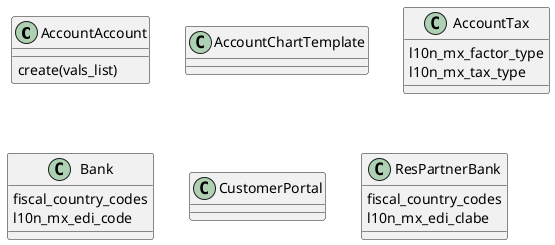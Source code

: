 @startuml classes_l10n_mx
set namespaceSeparator none
class "AccountAccount" as odoo_src.odoo.addons.l10n_mx.models.account_account.AccountAccount {
  create(vals_list)
}
class "AccountChartTemplate" as odoo_src.odoo.addons.l10n_mx.models.template_mx.AccountChartTemplate {
}
class "AccountTax" as odoo_src.odoo.addons.l10n_mx.models.account_tax.AccountTax {
  l10n_mx_factor_type
  l10n_mx_tax_type
}
class "Bank" as odoo_src.odoo.addons.l10n_mx.models.res_bank.Bank {
  fiscal_country_codes
  l10n_mx_edi_code
}
class "CustomerPortal" as odoo_src.odoo.addons.l10n_mx.controllers.portal.CustomerPortal {
}
class "ResPartnerBank" as odoo_src.odoo.addons.l10n_mx.models.res_bank.ResPartnerBank {
  fiscal_country_codes
  l10n_mx_edi_clabe
}
@enduml
